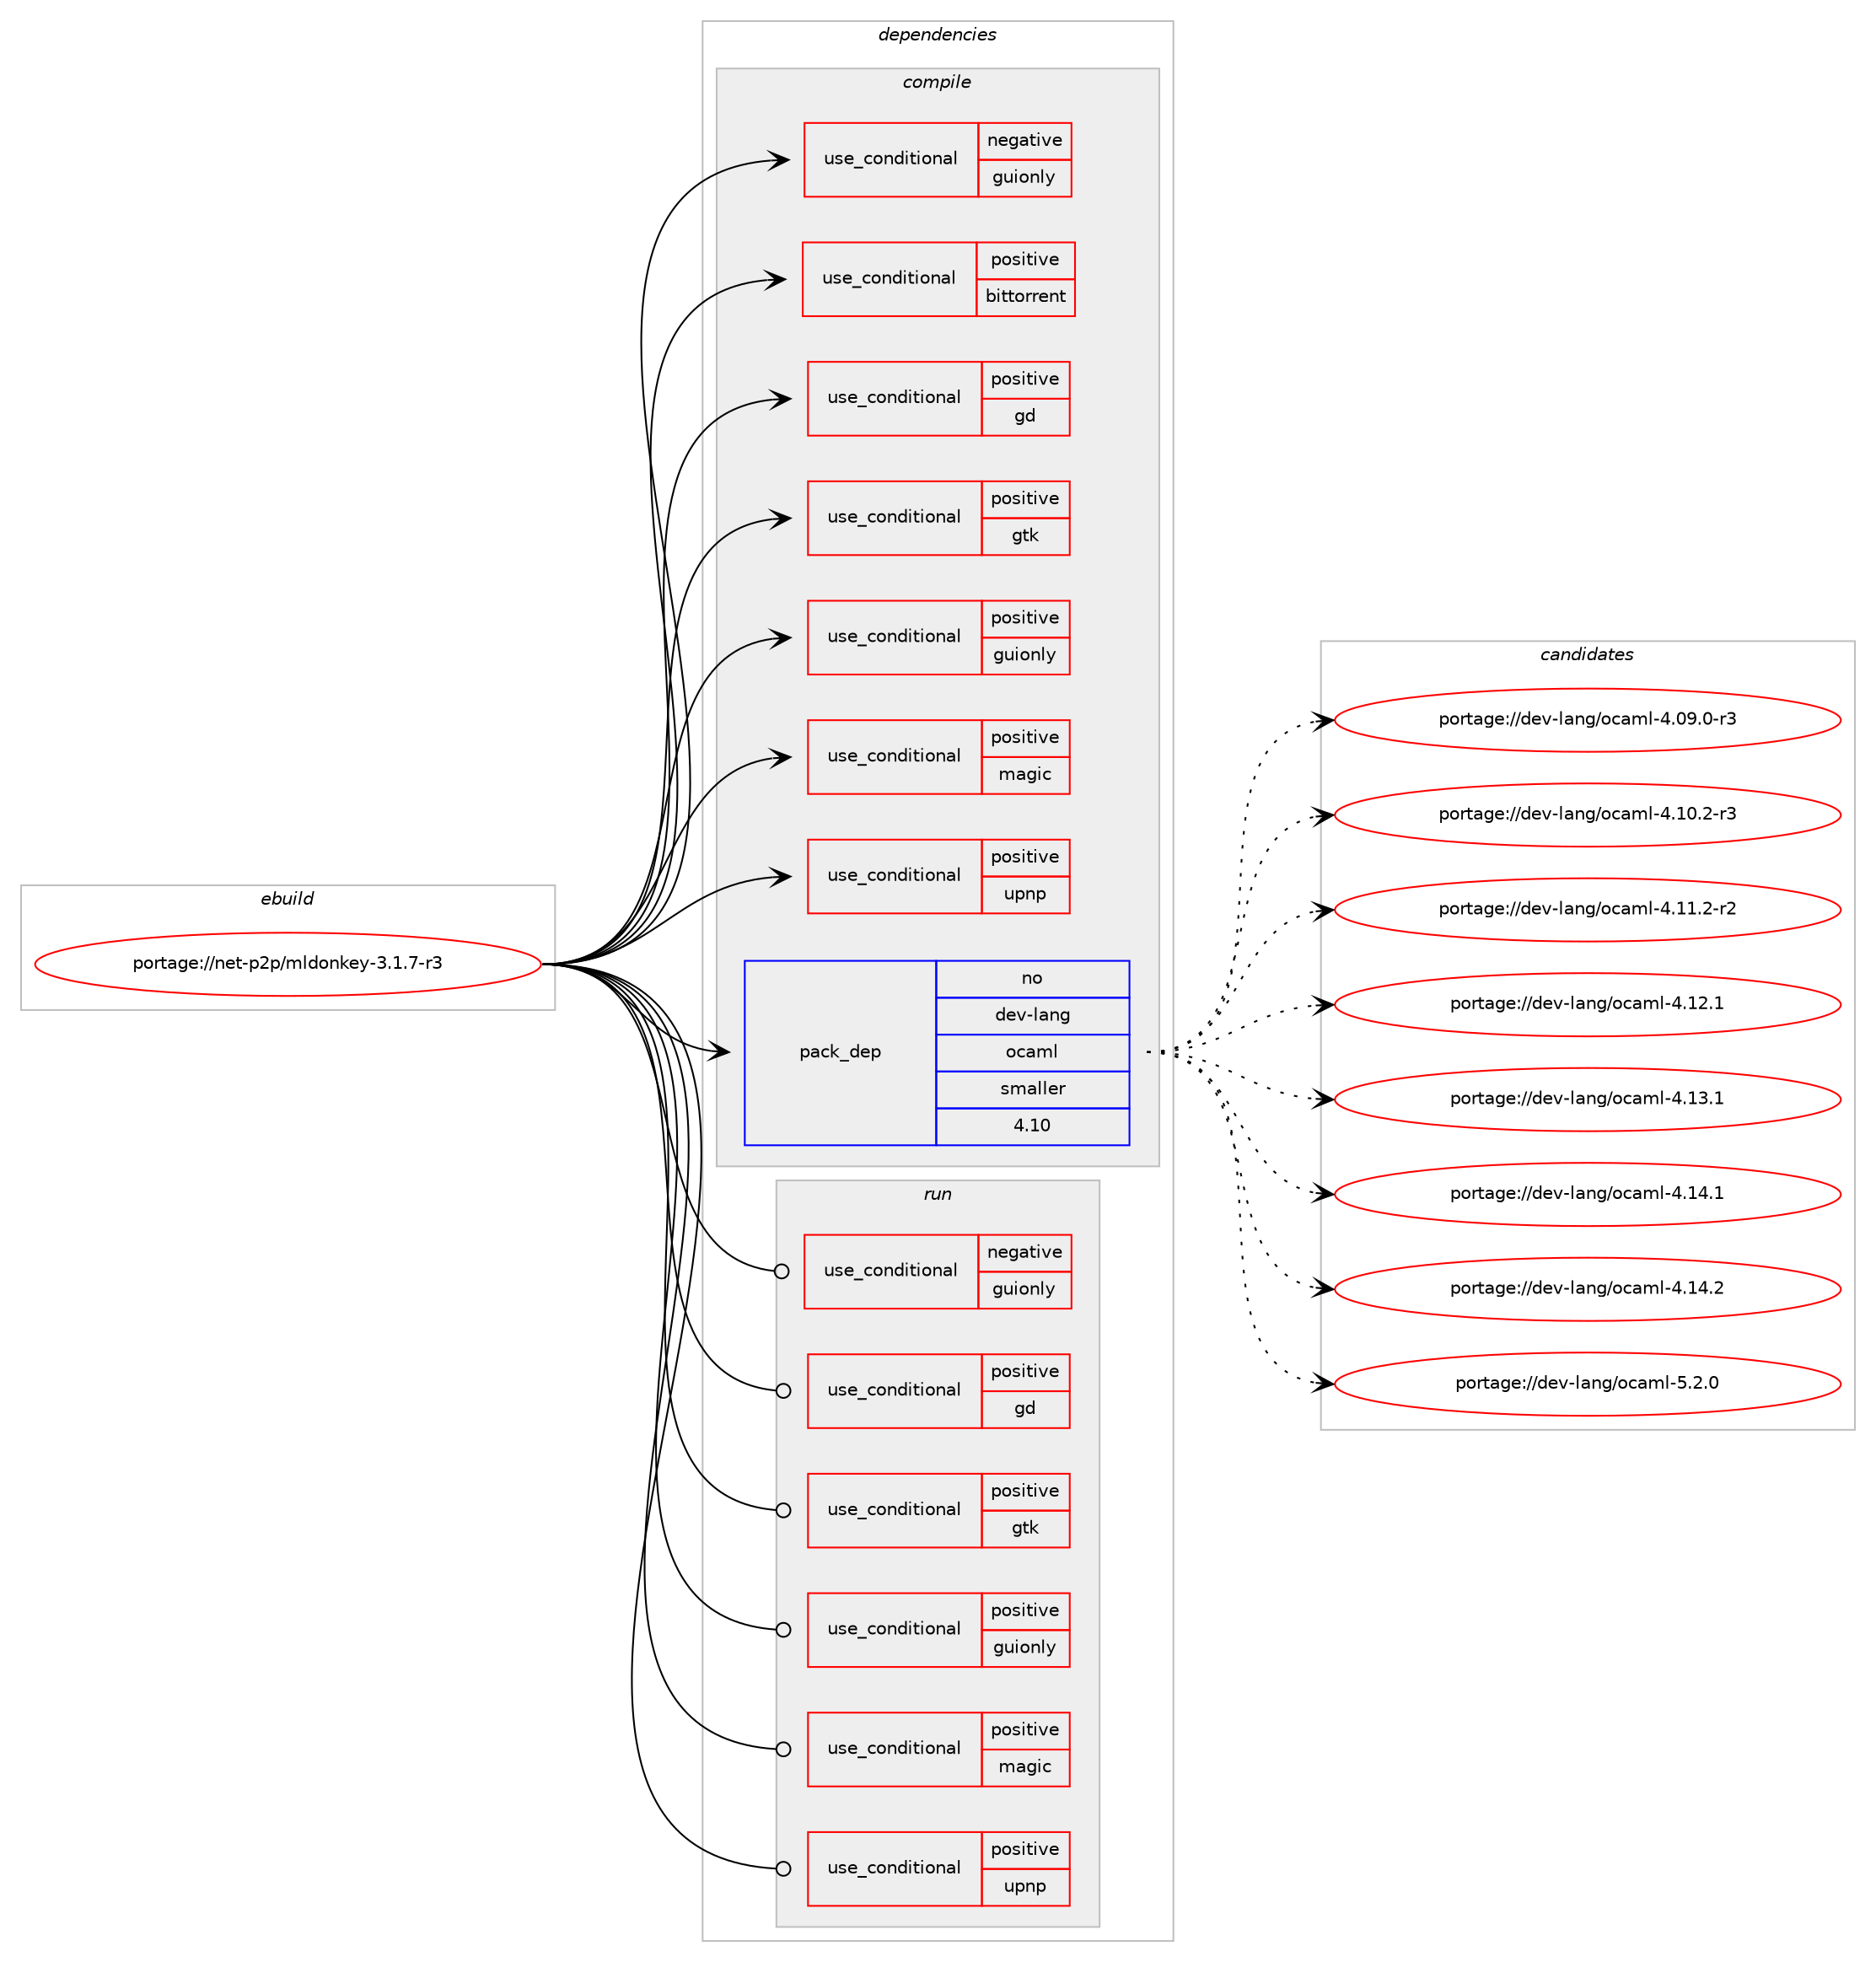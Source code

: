 digraph prolog {

# *************
# Graph options
# *************

newrank=true;
concentrate=true;
compound=true;
graph [rankdir=LR,fontname=Helvetica,fontsize=10,ranksep=1.5];#, ranksep=2.5, nodesep=0.2];
edge  [arrowhead=vee];
node  [fontname=Helvetica,fontsize=10];

# **********
# The ebuild
# **********

subgraph cluster_leftcol {
color=gray;
rank=same;
label=<<i>ebuild</i>>;
id [label="portage://net-p2p/mldonkey-3.1.7-r3", color=red, width=4, href="../net-p2p/mldonkey-3.1.7-r3.svg"];
}

# ****************
# The dependencies
# ****************

subgraph cluster_midcol {
color=gray;
label=<<i>dependencies</i>>;
subgraph cluster_compile {
fillcolor="#eeeeee";
style=filled;
label=<<i>compile</i>>;
subgraph cond98133 {
dependency193266 [label=<<TABLE BORDER="0" CELLBORDER="1" CELLSPACING="0" CELLPADDING="4"><TR><TD ROWSPAN="3" CELLPADDING="10">use_conditional</TD></TR><TR><TD>negative</TD></TR><TR><TD>guionly</TD></TR></TABLE>>, shape=none, color=red];
# *** BEGIN UNKNOWN DEPENDENCY TYPE (TODO) ***
# dependency193266 -> package_dependency(portage://net-p2p/mldonkey-3.1.7-r3,install,no,acct-user,p2p,none,[,,],[],[])
# *** END UNKNOWN DEPENDENCY TYPE (TODO) ***

}
id:e -> dependency193266:w [weight=20,style="solid",arrowhead="vee"];
subgraph cond98134 {
dependency193267 [label=<<TABLE BORDER="0" CELLBORDER="1" CELLSPACING="0" CELLPADDING="4"><TR><TD ROWSPAN="3" CELLPADDING="10">use_conditional</TD></TR><TR><TD>positive</TD></TR><TR><TD>bittorrent</TD></TR></TABLE>>, shape=none, color=red];
# *** BEGIN UNKNOWN DEPENDENCY TYPE (TODO) ***
# dependency193267 -> package_dependency(portage://net-p2p/mldonkey-3.1.7-r3,install,no,dev-ml,num,none,[,,],[],[])
# *** END UNKNOWN DEPENDENCY TYPE (TODO) ***

}
id:e -> dependency193267:w [weight=20,style="solid",arrowhead="vee"];
subgraph cond98135 {
dependency193268 [label=<<TABLE BORDER="0" CELLBORDER="1" CELLSPACING="0" CELLPADDING="4"><TR><TD ROWSPAN="3" CELLPADDING="10">use_conditional</TD></TR><TR><TD>positive</TD></TR><TR><TD>gd</TD></TR></TABLE>>, shape=none, color=red];
# *** BEGIN UNKNOWN DEPENDENCY TYPE (TODO) ***
# dependency193268 -> package_dependency(portage://net-p2p/mldonkey-3.1.7-r3,install,no,media-libs,gd,none,[,,],[slot(2),equal],[use(enable(truetype),none)])
# *** END UNKNOWN DEPENDENCY TYPE (TODO) ***

}
id:e -> dependency193268:w [weight=20,style="solid",arrowhead="vee"];
subgraph cond98136 {
dependency193269 [label=<<TABLE BORDER="0" CELLBORDER="1" CELLSPACING="0" CELLPADDING="4"><TR><TD ROWSPAN="3" CELLPADDING="10">use_conditional</TD></TR><TR><TD>positive</TD></TR><TR><TD>gtk</TD></TR></TABLE>>, shape=none, color=red];
# *** BEGIN UNKNOWN DEPENDENCY TYPE (TODO) ***
# dependency193269 -> package_dependency(portage://net-p2p/mldonkey-3.1.7-r3,install,no,dev-libs,glib,none,[,,],[slot(2)],[])
# *** END UNKNOWN DEPENDENCY TYPE (TODO) ***

# *** BEGIN UNKNOWN DEPENDENCY TYPE (TODO) ***
# dependency193269 -> package_dependency(portage://net-p2p/mldonkey-3.1.7-r3,install,no,dev-ml,lablgtk,none,[,,],[slot(2),equal],[use(enable(svg),none)])
# *** END UNKNOWN DEPENDENCY TYPE (TODO) ***

# *** BEGIN UNKNOWN DEPENDENCY TYPE (TODO) ***
# dependency193269 -> package_dependency(portage://net-p2p/mldonkey-3.1.7-r3,install,no,gnome-base,librsvg,none,[,,],[slot(2)],[])
# *** END UNKNOWN DEPENDENCY TYPE (TODO) ***

# *** BEGIN UNKNOWN DEPENDENCY TYPE (TODO) ***
# dependency193269 -> package_dependency(portage://net-p2p/mldonkey-3.1.7-r3,install,no,media-libs,libpng,none,[,,],any_same_slot,[])
# *** END UNKNOWN DEPENDENCY TYPE (TODO) ***

# *** BEGIN UNKNOWN DEPENDENCY TYPE (TODO) ***
# dependency193269 -> package_dependency(portage://net-p2p/mldonkey-3.1.7-r3,install,no,x11-libs,gdk-pixbuf,none,[,,],[slot(2)],[])
# *** END UNKNOWN DEPENDENCY TYPE (TODO) ***

# *** BEGIN UNKNOWN DEPENDENCY TYPE (TODO) ***
# dependency193269 -> package_dependency(portage://net-p2p/mldonkey-3.1.7-r3,install,no,x11-libs,gtk+,none,[,,],[slot(2)],[])
# *** END UNKNOWN DEPENDENCY TYPE (TODO) ***

# *** BEGIN UNKNOWN DEPENDENCY TYPE (TODO) ***
# dependency193269 -> package_dependency(portage://net-p2p/mldonkey-3.1.7-r3,install,no,x11-libs,libX11,none,[,,],[],[])
# *** END UNKNOWN DEPENDENCY TYPE (TODO) ***

# *** BEGIN UNKNOWN DEPENDENCY TYPE (TODO) ***
# dependency193269 -> package_dependency(portage://net-p2p/mldonkey-3.1.7-r3,install,no,x11-libs,pango,none,[,,],[],[])
# *** END UNKNOWN DEPENDENCY TYPE (TODO) ***

}
id:e -> dependency193269:w [weight=20,style="solid",arrowhead="vee"];
subgraph cond98137 {
dependency193270 [label=<<TABLE BORDER="0" CELLBORDER="1" CELLSPACING="0" CELLPADDING="4"><TR><TD ROWSPAN="3" CELLPADDING="10">use_conditional</TD></TR><TR><TD>positive</TD></TR><TR><TD>guionly</TD></TR></TABLE>>, shape=none, color=red];
# *** BEGIN UNKNOWN DEPENDENCY TYPE (TODO) ***
# dependency193270 -> package_dependency(portage://net-p2p/mldonkey-3.1.7-r3,install,no,dev-libs,glib,none,[,,],[slot(2)],[])
# *** END UNKNOWN DEPENDENCY TYPE (TODO) ***

# *** BEGIN UNKNOWN DEPENDENCY TYPE (TODO) ***
# dependency193270 -> package_dependency(portage://net-p2p/mldonkey-3.1.7-r3,install,no,dev-ml,lablgtk,none,[,,],[slot(2),equal],[use(enable(svg),none)])
# *** END UNKNOWN DEPENDENCY TYPE (TODO) ***

# *** BEGIN UNKNOWN DEPENDENCY TYPE (TODO) ***
# dependency193270 -> package_dependency(portage://net-p2p/mldonkey-3.1.7-r3,install,no,gnome-base,librsvg,none,[,,],[slot(2)],[])
# *** END UNKNOWN DEPENDENCY TYPE (TODO) ***

# *** BEGIN UNKNOWN DEPENDENCY TYPE (TODO) ***
# dependency193270 -> package_dependency(portage://net-p2p/mldonkey-3.1.7-r3,install,no,media-libs,libpng,none,[,,],any_same_slot,[])
# *** END UNKNOWN DEPENDENCY TYPE (TODO) ***

# *** BEGIN UNKNOWN DEPENDENCY TYPE (TODO) ***
# dependency193270 -> package_dependency(portage://net-p2p/mldonkey-3.1.7-r3,install,no,x11-libs,gdk-pixbuf,none,[,,],[slot(2)],[])
# *** END UNKNOWN DEPENDENCY TYPE (TODO) ***

# *** BEGIN UNKNOWN DEPENDENCY TYPE (TODO) ***
# dependency193270 -> package_dependency(portage://net-p2p/mldonkey-3.1.7-r3,install,no,x11-libs,gtk+,none,[,,],[slot(2)],[])
# *** END UNKNOWN DEPENDENCY TYPE (TODO) ***

# *** BEGIN UNKNOWN DEPENDENCY TYPE (TODO) ***
# dependency193270 -> package_dependency(portage://net-p2p/mldonkey-3.1.7-r3,install,no,x11-libs,libX11,none,[,,],[],[])
# *** END UNKNOWN DEPENDENCY TYPE (TODO) ***

# *** BEGIN UNKNOWN DEPENDENCY TYPE (TODO) ***
# dependency193270 -> package_dependency(portage://net-p2p/mldonkey-3.1.7-r3,install,no,x11-libs,pango,none,[,,],[],[])
# *** END UNKNOWN DEPENDENCY TYPE (TODO) ***

}
id:e -> dependency193270:w [weight=20,style="solid",arrowhead="vee"];
subgraph cond98138 {
dependency193271 [label=<<TABLE BORDER="0" CELLBORDER="1" CELLSPACING="0" CELLPADDING="4"><TR><TD ROWSPAN="3" CELLPADDING="10">use_conditional</TD></TR><TR><TD>positive</TD></TR><TR><TD>magic</TD></TR></TABLE>>, shape=none, color=red];
# *** BEGIN UNKNOWN DEPENDENCY TYPE (TODO) ***
# dependency193271 -> package_dependency(portage://net-p2p/mldonkey-3.1.7-r3,install,no,sys-apps,file,none,[,,],[],[])
# *** END UNKNOWN DEPENDENCY TYPE (TODO) ***

}
id:e -> dependency193271:w [weight=20,style="solid",arrowhead="vee"];
subgraph cond98139 {
dependency193272 [label=<<TABLE BORDER="0" CELLBORDER="1" CELLSPACING="0" CELLPADDING="4"><TR><TD ROWSPAN="3" CELLPADDING="10">use_conditional</TD></TR><TR><TD>positive</TD></TR><TR><TD>upnp</TD></TR></TABLE>>, shape=none, color=red];
# *** BEGIN UNKNOWN DEPENDENCY TYPE (TODO) ***
# dependency193272 -> package_dependency(portage://net-p2p/mldonkey-3.1.7-r3,install,no,net-libs,libnatpmp,none,[,,],[],[])
# *** END UNKNOWN DEPENDENCY TYPE (TODO) ***

# *** BEGIN UNKNOWN DEPENDENCY TYPE (TODO) ***
# dependency193272 -> package_dependency(portage://net-p2p/mldonkey-3.1.7-r3,install,no,net-libs,miniupnpc,none,[,,],any_same_slot,[])
# *** END UNKNOWN DEPENDENCY TYPE (TODO) ***

}
id:e -> dependency193272:w [weight=20,style="solid",arrowhead="vee"];
# *** BEGIN UNKNOWN DEPENDENCY TYPE (TODO) ***
# id -> package_dependency(portage://net-p2p/mldonkey-3.1.7-r3,install,no,app-arch,bzip2,none,[,,],[],[])
# *** END UNKNOWN DEPENDENCY TYPE (TODO) ***

subgraph pack92439 {
dependency193273 [label=<<TABLE BORDER="0" CELLBORDER="1" CELLSPACING="0" CELLPADDING="4" WIDTH="220"><TR><TD ROWSPAN="6" CELLPADDING="30">pack_dep</TD></TR><TR><TD WIDTH="110">no</TD></TR><TR><TD>dev-lang</TD></TR><TR><TD>ocaml</TD></TR><TR><TD>smaller</TD></TR><TR><TD>4.10</TD></TR></TABLE>>, shape=none, color=blue];
}
id:e -> dependency193273:w [weight=20,style="solid",arrowhead="vee"];
# *** BEGIN UNKNOWN DEPENDENCY TYPE (TODO) ***
# id -> package_dependency(portage://net-p2p/mldonkey-3.1.7-r3,install,no,dev-lang,perl,none,[,,],[],[])
# *** END UNKNOWN DEPENDENCY TYPE (TODO) ***

# *** BEGIN UNKNOWN DEPENDENCY TYPE (TODO) ***
# id -> package_dependency(portage://net-p2p/mldonkey-3.1.7-r3,install,no,dev-ml,camlp4,none,[,,],any_same_slot,[])
# *** END UNKNOWN DEPENDENCY TYPE (TODO) ***

# *** BEGIN UNKNOWN DEPENDENCY TYPE (TODO) ***
# id -> package_dependency(portage://net-p2p/mldonkey-3.1.7-r3,install,no,sys-libs,zlib,none,[,,],[],[])
# *** END UNKNOWN DEPENDENCY TYPE (TODO) ***

}
subgraph cluster_compileandrun {
fillcolor="#eeeeee";
style=filled;
label=<<i>compile and run</i>>;
}
subgraph cluster_run {
fillcolor="#eeeeee";
style=filled;
label=<<i>run</i>>;
subgraph cond98140 {
dependency193274 [label=<<TABLE BORDER="0" CELLBORDER="1" CELLSPACING="0" CELLPADDING="4"><TR><TD ROWSPAN="3" CELLPADDING="10">use_conditional</TD></TR><TR><TD>negative</TD></TR><TR><TD>guionly</TD></TR></TABLE>>, shape=none, color=red];
# *** BEGIN UNKNOWN DEPENDENCY TYPE (TODO) ***
# dependency193274 -> package_dependency(portage://net-p2p/mldonkey-3.1.7-r3,run,no,acct-user,p2p,none,[,,],[],[])
# *** END UNKNOWN DEPENDENCY TYPE (TODO) ***

}
id:e -> dependency193274:w [weight=20,style="solid",arrowhead="odot"];
subgraph cond98141 {
dependency193275 [label=<<TABLE BORDER="0" CELLBORDER="1" CELLSPACING="0" CELLPADDING="4"><TR><TD ROWSPAN="3" CELLPADDING="10">use_conditional</TD></TR><TR><TD>positive</TD></TR><TR><TD>gd</TD></TR></TABLE>>, shape=none, color=red];
# *** BEGIN UNKNOWN DEPENDENCY TYPE (TODO) ***
# dependency193275 -> package_dependency(portage://net-p2p/mldonkey-3.1.7-r3,run,no,media-libs,gd,none,[,,],[slot(2),equal],[use(enable(truetype),none)])
# *** END UNKNOWN DEPENDENCY TYPE (TODO) ***

}
id:e -> dependency193275:w [weight=20,style="solid",arrowhead="odot"];
subgraph cond98142 {
dependency193276 [label=<<TABLE BORDER="0" CELLBORDER="1" CELLSPACING="0" CELLPADDING="4"><TR><TD ROWSPAN="3" CELLPADDING="10">use_conditional</TD></TR><TR><TD>positive</TD></TR><TR><TD>gtk</TD></TR></TABLE>>, shape=none, color=red];
# *** BEGIN UNKNOWN DEPENDENCY TYPE (TODO) ***
# dependency193276 -> package_dependency(portage://net-p2p/mldonkey-3.1.7-r3,run,no,dev-libs,glib,none,[,,],[slot(2)],[])
# *** END UNKNOWN DEPENDENCY TYPE (TODO) ***

# *** BEGIN UNKNOWN DEPENDENCY TYPE (TODO) ***
# dependency193276 -> package_dependency(portage://net-p2p/mldonkey-3.1.7-r3,run,no,dev-ml,lablgtk,none,[,,],[slot(2),equal],[use(enable(svg),none)])
# *** END UNKNOWN DEPENDENCY TYPE (TODO) ***

# *** BEGIN UNKNOWN DEPENDENCY TYPE (TODO) ***
# dependency193276 -> package_dependency(portage://net-p2p/mldonkey-3.1.7-r3,run,no,gnome-base,librsvg,none,[,,],[slot(2)],[])
# *** END UNKNOWN DEPENDENCY TYPE (TODO) ***

# *** BEGIN UNKNOWN DEPENDENCY TYPE (TODO) ***
# dependency193276 -> package_dependency(portage://net-p2p/mldonkey-3.1.7-r3,run,no,media-libs,libpng,none,[,,],any_same_slot,[])
# *** END UNKNOWN DEPENDENCY TYPE (TODO) ***

# *** BEGIN UNKNOWN DEPENDENCY TYPE (TODO) ***
# dependency193276 -> package_dependency(portage://net-p2p/mldonkey-3.1.7-r3,run,no,x11-libs,gdk-pixbuf,none,[,,],[slot(2)],[])
# *** END UNKNOWN DEPENDENCY TYPE (TODO) ***

# *** BEGIN UNKNOWN DEPENDENCY TYPE (TODO) ***
# dependency193276 -> package_dependency(portage://net-p2p/mldonkey-3.1.7-r3,run,no,x11-libs,gtk+,none,[,,],[slot(2)],[])
# *** END UNKNOWN DEPENDENCY TYPE (TODO) ***

# *** BEGIN UNKNOWN DEPENDENCY TYPE (TODO) ***
# dependency193276 -> package_dependency(portage://net-p2p/mldonkey-3.1.7-r3,run,no,x11-libs,libX11,none,[,,],[],[])
# *** END UNKNOWN DEPENDENCY TYPE (TODO) ***

# *** BEGIN UNKNOWN DEPENDENCY TYPE (TODO) ***
# dependency193276 -> package_dependency(portage://net-p2p/mldonkey-3.1.7-r3,run,no,x11-libs,pango,none,[,,],[],[])
# *** END UNKNOWN DEPENDENCY TYPE (TODO) ***

}
id:e -> dependency193276:w [weight=20,style="solid",arrowhead="odot"];
subgraph cond98143 {
dependency193277 [label=<<TABLE BORDER="0" CELLBORDER="1" CELLSPACING="0" CELLPADDING="4"><TR><TD ROWSPAN="3" CELLPADDING="10">use_conditional</TD></TR><TR><TD>positive</TD></TR><TR><TD>guionly</TD></TR></TABLE>>, shape=none, color=red];
# *** BEGIN UNKNOWN DEPENDENCY TYPE (TODO) ***
# dependency193277 -> package_dependency(portage://net-p2p/mldonkey-3.1.7-r3,run,no,dev-libs,glib,none,[,,],[slot(2)],[])
# *** END UNKNOWN DEPENDENCY TYPE (TODO) ***

# *** BEGIN UNKNOWN DEPENDENCY TYPE (TODO) ***
# dependency193277 -> package_dependency(portage://net-p2p/mldonkey-3.1.7-r3,run,no,dev-ml,lablgtk,none,[,,],[slot(2),equal],[use(enable(svg),none)])
# *** END UNKNOWN DEPENDENCY TYPE (TODO) ***

# *** BEGIN UNKNOWN DEPENDENCY TYPE (TODO) ***
# dependency193277 -> package_dependency(portage://net-p2p/mldonkey-3.1.7-r3,run,no,gnome-base,librsvg,none,[,,],[slot(2)],[])
# *** END UNKNOWN DEPENDENCY TYPE (TODO) ***

# *** BEGIN UNKNOWN DEPENDENCY TYPE (TODO) ***
# dependency193277 -> package_dependency(portage://net-p2p/mldonkey-3.1.7-r3,run,no,media-libs,libpng,none,[,,],any_same_slot,[])
# *** END UNKNOWN DEPENDENCY TYPE (TODO) ***

# *** BEGIN UNKNOWN DEPENDENCY TYPE (TODO) ***
# dependency193277 -> package_dependency(portage://net-p2p/mldonkey-3.1.7-r3,run,no,x11-libs,gdk-pixbuf,none,[,,],[slot(2)],[])
# *** END UNKNOWN DEPENDENCY TYPE (TODO) ***

# *** BEGIN UNKNOWN DEPENDENCY TYPE (TODO) ***
# dependency193277 -> package_dependency(portage://net-p2p/mldonkey-3.1.7-r3,run,no,x11-libs,gtk+,none,[,,],[slot(2)],[])
# *** END UNKNOWN DEPENDENCY TYPE (TODO) ***

# *** BEGIN UNKNOWN DEPENDENCY TYPE (TODO) ***
# dependency193277 -> package_dependency(portage://net-p2p/mldonkey-3.1.7-r3,run,no,x11-libs,libX11,none,[,,],[],[])
# *** END UNKNOWN DEPENDENCY TYPE (TODO) ***

# *** BEGIN UNKNOWN DEPENDENCY TYPE (TODO) ***
# dependency193277 -> package_dependency(portage://net-p2p/mldonkey-3.1.7-r3,run,no,x11-libs,pango,none,[,,],[],[])
# *** END UNKNOWN DEPENDENCY TYPE (TODO) ***

}
id:e -> dependency193277:w [weight=20,style="solid",arrowhead="odot"];
subgraph cond98144 {
dependency193278 [label=<<TABLE BORDER="0" CELLBORDER="1" CELLSPACING="0" CELLPADDING="4"><TR><TD ROWSPAN="3" CELLPADDING="10">use_conditional</TD></TR><TR><TD>positive</TD></TR><TR><TD>magic</TD></TR></TABLE>>, shape=none, color=red];
# *** BEGIN UNKNOWN DEPENDENCY TYPE (TODO) ***
# dependency193278 -> package_dependency(portage://net-p2p/mldonkey-3.1.7-r3,run,no,sys-apps,file,none,[,,],[],[])
# *** END UNKNOWN DEPENDENCY TYPE (TODO) ***

}
id:e -> dependency193278:w [weight=20,style="solid",arrowhead="odot"];
subgraph cond98145 {
dependency193279 [label=<<TABLE BORDER="0" CELLBORDER="1" CELLSPACING="0" CELLPADDING="4"><TR><TD ROWSPAN="3" CELLPADDING="10">use_conditional</TD></TR><TR><TD>positive</TD></TR><TR><TD>upnp</TD></TR></TABLE>>, shape=none, color=red];
# *** BEGIN UNKNOWN DEPENDENCY TYPE (TODO) ***
# dependency193279 -> package_dependency(portage://net-p2p/mldonkey-3.1.7-r3,run,no,net-libs,libnatpmp,none,[,,],[],[])
# *** END UNKNOWN DEPENDENCY TYPE (TODO) ***

# *** BEGIN UNKNOWN DEPENDENCY TYPE (TODO) ***
# dependency193279 -> package_dependency(portage://net-p2p/mldonkey-3.1.7-r3,run,no,net-libs,miniupnpc,none,[,,],any_same_slot,[])
# *** END UNKNOWN DEPENDENCY TYPE (TODO) ***

}
id:e -> dependency193279:w [weight=20,style="solid",arrowhead="odot"];
# *** BEGIN UNKNOWN DEPENDENCY TYPE (TODO) ***
# id -> package_dependency(portage://net-p2p/mldonkey-3.1.7-r3,run,no,app-arch,bzip2,none,[,,],[],[])
# *** END UNKNOWN DEPENDENCY TYPE (TODO) ***

# *** BEGIN UNKNOWN DEPENDENCY TYPE (TODO) ***
# id -> package_dependency(portage://net-p2p/mldonkey-3.1.7-r3,run,no,dev-lang,perl,none,[,,],[],[])
# *** END UNKNOWN DEPENDENCY TYPE (TODO) ***

# *** BEGIN UNKNOWN DEPENDENCY TYPE (TODO) ***
# id -> package_dependency(portage://net-p2p/mldonkey-3.1.7-r3,run,no,dev-ml,camlp4,none,[,,],any_same_slot,[])
# *** END UNKNOWN DEPENDENCY TYPE (TODO) ***

# *** BEGIN UNKNOWN DEPENDENCY TYPE (TODO) ***
# id -> package_dependency(portage://net-p2p/mldonkey-3.1.7-r3,run,no,sys-libs,zlib,none,[,,],[],[])
# *** END UNKNOWN DEPENDENCY TYPE (TODO) ***

}
}

# **************
# The candidates
# **************

subgraph cluster_choices {
rank=same;
color=gray;
label=<<i>candidates</i>>;

subgraph choice92439 {
color=black;
nodesep=1;
choice1001011184510897110103471119997109108455246485746484511451 [label="portage://dev-lang/ocaml-4.09.0-r3", color=red, width=4,href="../dev-lang/ocaml-4.09.0-r3.svg"];
choice1001011184510897110103471119997109108455246494846504511451 [label="portage://dev-lang/ocaml-4.10.2-r3", color=red, width=4,href="../dev-lang/ocaml-4.10.2-r3.svg"];
choice1001011184510897110103471119997109108455246494946504511450 [label="portage://dev-lang/ocaml-4.11.2-r2", color=red, width=4,href="../dev-lang/ocaml-4.11.2-r2.svg"];
choice100101118451089711010347111999710910845524649504649 [label="portage://dev-lang/ocaml-4.12.1", color=red, width=4,href="../dev-lang/ocaml-4.12.1.svg"];
choice100101118451089711010347111999710910845524649514649 [label="portage://dev-lang/ocaml-4.13.1", color=red, width=4,href="../dev-lang/ocaml-4.13.1.svg"];
choice100101118451089711010347111999710910845524649524649 [label="portage://dev-lang/ocaml-4.14.1", color=red, width=4,href="../dev-lang/ocaml-4.14.1.svg"];
choice100101118451089711010347111999710910845524649524650 [label="portage://dev-lang/ocaml-4.14.2", color=red, width=4,href="../dev-lang/ocaml-4.14.2.svg"];
choice1001011184510897110103471119997109108455346504648 [label="portage://dev-lang/ocaml-5.2.0", color=red, width=4,href="../dev-lang/ocaml-5.2.0.svg"];
dependency193273:e -> choice1001011184510897110103471119997109108455246485746484511451:w [style=dotted,weight="100"];
dependency193273:e -> choice1001011184510897110103471119997109108455246494846504511451:w [style=dotted,weight="100"];
dependency193273:e -> choice1001011184510897110103471119997109108455246494946504511450:w [style=dotted,weight="100"];
dependency193273:e -> choice100101118451089711010347111999710910845524649504649:w [style=dotted,weight="100"];
dependency193273:e -> choice100101118451089711010347111999710910845524649514649:w [style=dotted,weight="100"];
dependency193273:e -> choice100101118451089711010347111999710910845524649524649:w [style=dotted,weight="100"];
dependency193273:e -> choice100101118451089711010347111999710910845524649524650:w [style=dotted,weight="100"];
dependency193273:e -> choice1001011184510897110103471119997109108455346504648:w [style=dotted,weight="100"];
}
}

}
